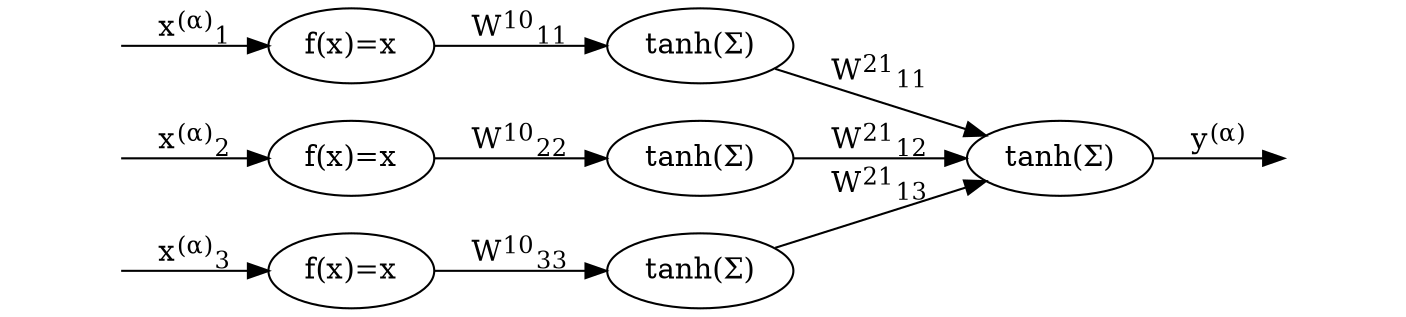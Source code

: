 digraph{
    rankdir=<LR>
    splines=<line>
    node[color=<white>]
    input1[label=< >]
    input2[label=< >]
    input3[label=< >]
    finalout[label=< >]
    
    node[color=<black>] 
    input01[label=<f(x)=x>] 
    input02[label=<f(x)=x>] 
    input03[label=<f(x)=x>]

    input11[label=<tanh(&Sigma;)>] 
    input12[label=<tanh(&Sigma;)>] 
    input13[label=<tanh(&Sigma;)>]

    output[label=<tanh(&Sigma;)>]

    input1 -> input01 [label=<x<sup>(&alpha;)</sup><sub>1</sub>>]
    input2 -> input02 [label=<x<sup>(&alpha;)</sup><sub>2</sub>>]
    input3 -> input03 [label=<x<sup>(&alpha;)</sup><sub>3</sub>>]
    input01 -> input11 [label=<W<sup>10</sup><sub>11</sub>>]
    input02 -> input12 [label=<W<sup>10</sup><sub>22</sub>>]
    input03 -> input13 [label=<W<sup>10</sup><sub>33</sub>>]
    input11 -> output [label=<W<sup>21</sup><sub>11</sub>>]
    input12 -> output [label=<W<sup>21</sup><sub>12</sub>>]
    input13 -> output [label=<W<sup>21</sup><sub>13</sub>>]
    output -> finalout [label=<y<sup>(&alpha;)</sup>>]
}